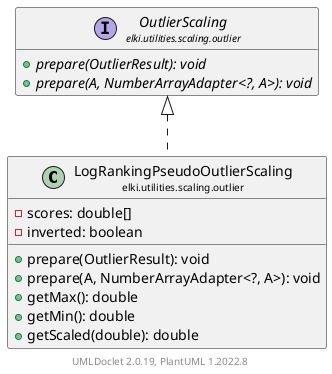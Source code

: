 @startuml
    remove .*\.(Instance|Par|Parameterizer|Factory)$
    set namespaceSeparator none
    hide empty fields
    hide empty methods

    class "<size:14>LogRankingPseudoOutlierScaling\n<size:10>elki.utilities.scaling.outlier" as elki.utilities.scaling.outlier.LogRankingPseudoOutlierScaling [[LogRankingPseudoOutlierScaling.html]] {
        -scores: double[]
        -inverted: boolean
        +prepare(OutlierResult): void
        +prepare(A, NumberArrayAdapter<?, A>): void
        +getMax(): double
        +getMin(): double
        +getScaled(double): double
    }

    interface "<size:14>OutlierScaling\n<size:10>elki.utilities.scaling.outlier" as elki.utilities.scaling.outlier.OutlierScaling [[OutlierScaling.html]] {
        {abstract} +prepare(OutlierResult): void
        {abstract} +prepare(A, NumberArrayAdapter<?, A>): void
    }

    elki.utilities.scaling.outlier.OutlierScaling <|.. elki.utilities.scaling.outlier.LogRankingPseudoOutlierScaling

    center footer UMLDoclet 2.0.19, PlantUML 1.2022.8
@enduml

